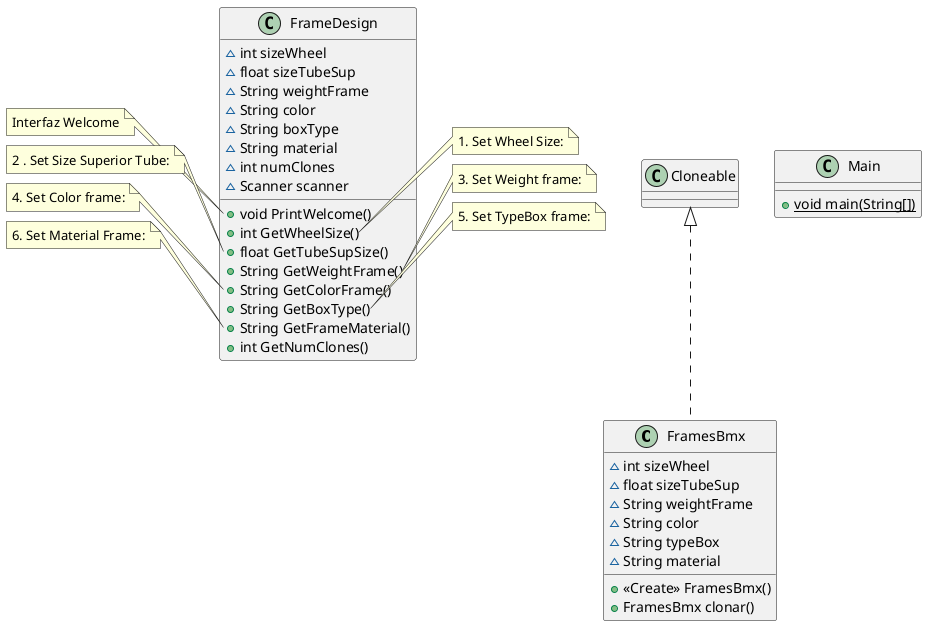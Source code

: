 @startuml
class FramesBmx {
~ int sizeWheel
~ float sizeTubeSup
~ String weightFrame
~ String color
~ String typeBox
~ String material
+ <<Create>> FramesBmx()
+ FramesBmx clonar()
}


class Main {
+ {static} void main(String[])
}

class FrameDesign {
~ int sizeWheel
~ float sizeTubeSup
~ String weightFrame
~ String color
~ String boxType
~ String material
~ int numClones
~ Scanner scanner
+ void PrintWelcome()
+ int GetWheelSize()
+ float GetTubeSupSize()
+ String GetWeightFrame()
+ String GetColorFrame()
+ String GetBoxType()
+ String GetFrameMaterial()
+ int GetNumClones()
}

note left of FrameDesign::PrintWelcome()
Interfaz Welcome
end note
note right of FrameDesign::GetWheelSize()
 1. Set Wheel Size:
end note
note left of FrameDesign::GetTubeSupSize()
 2 . Set Size Superior Tube:
end note
note right of FrameDesign::GetWeightFrame()
 3. Set Weight frame:
end note
note left of FrameDesign::GetColorFrame()
 4. Set Color frame:
end note
note right of FrameDesign::GetBoxType()
 5. Set TypeBox frame:
end note
note left of FrameDesign::GetFrameMaterial()
 6. Set Material Frame:
end note



Cloneable <|.. FramesBmx
@enduml